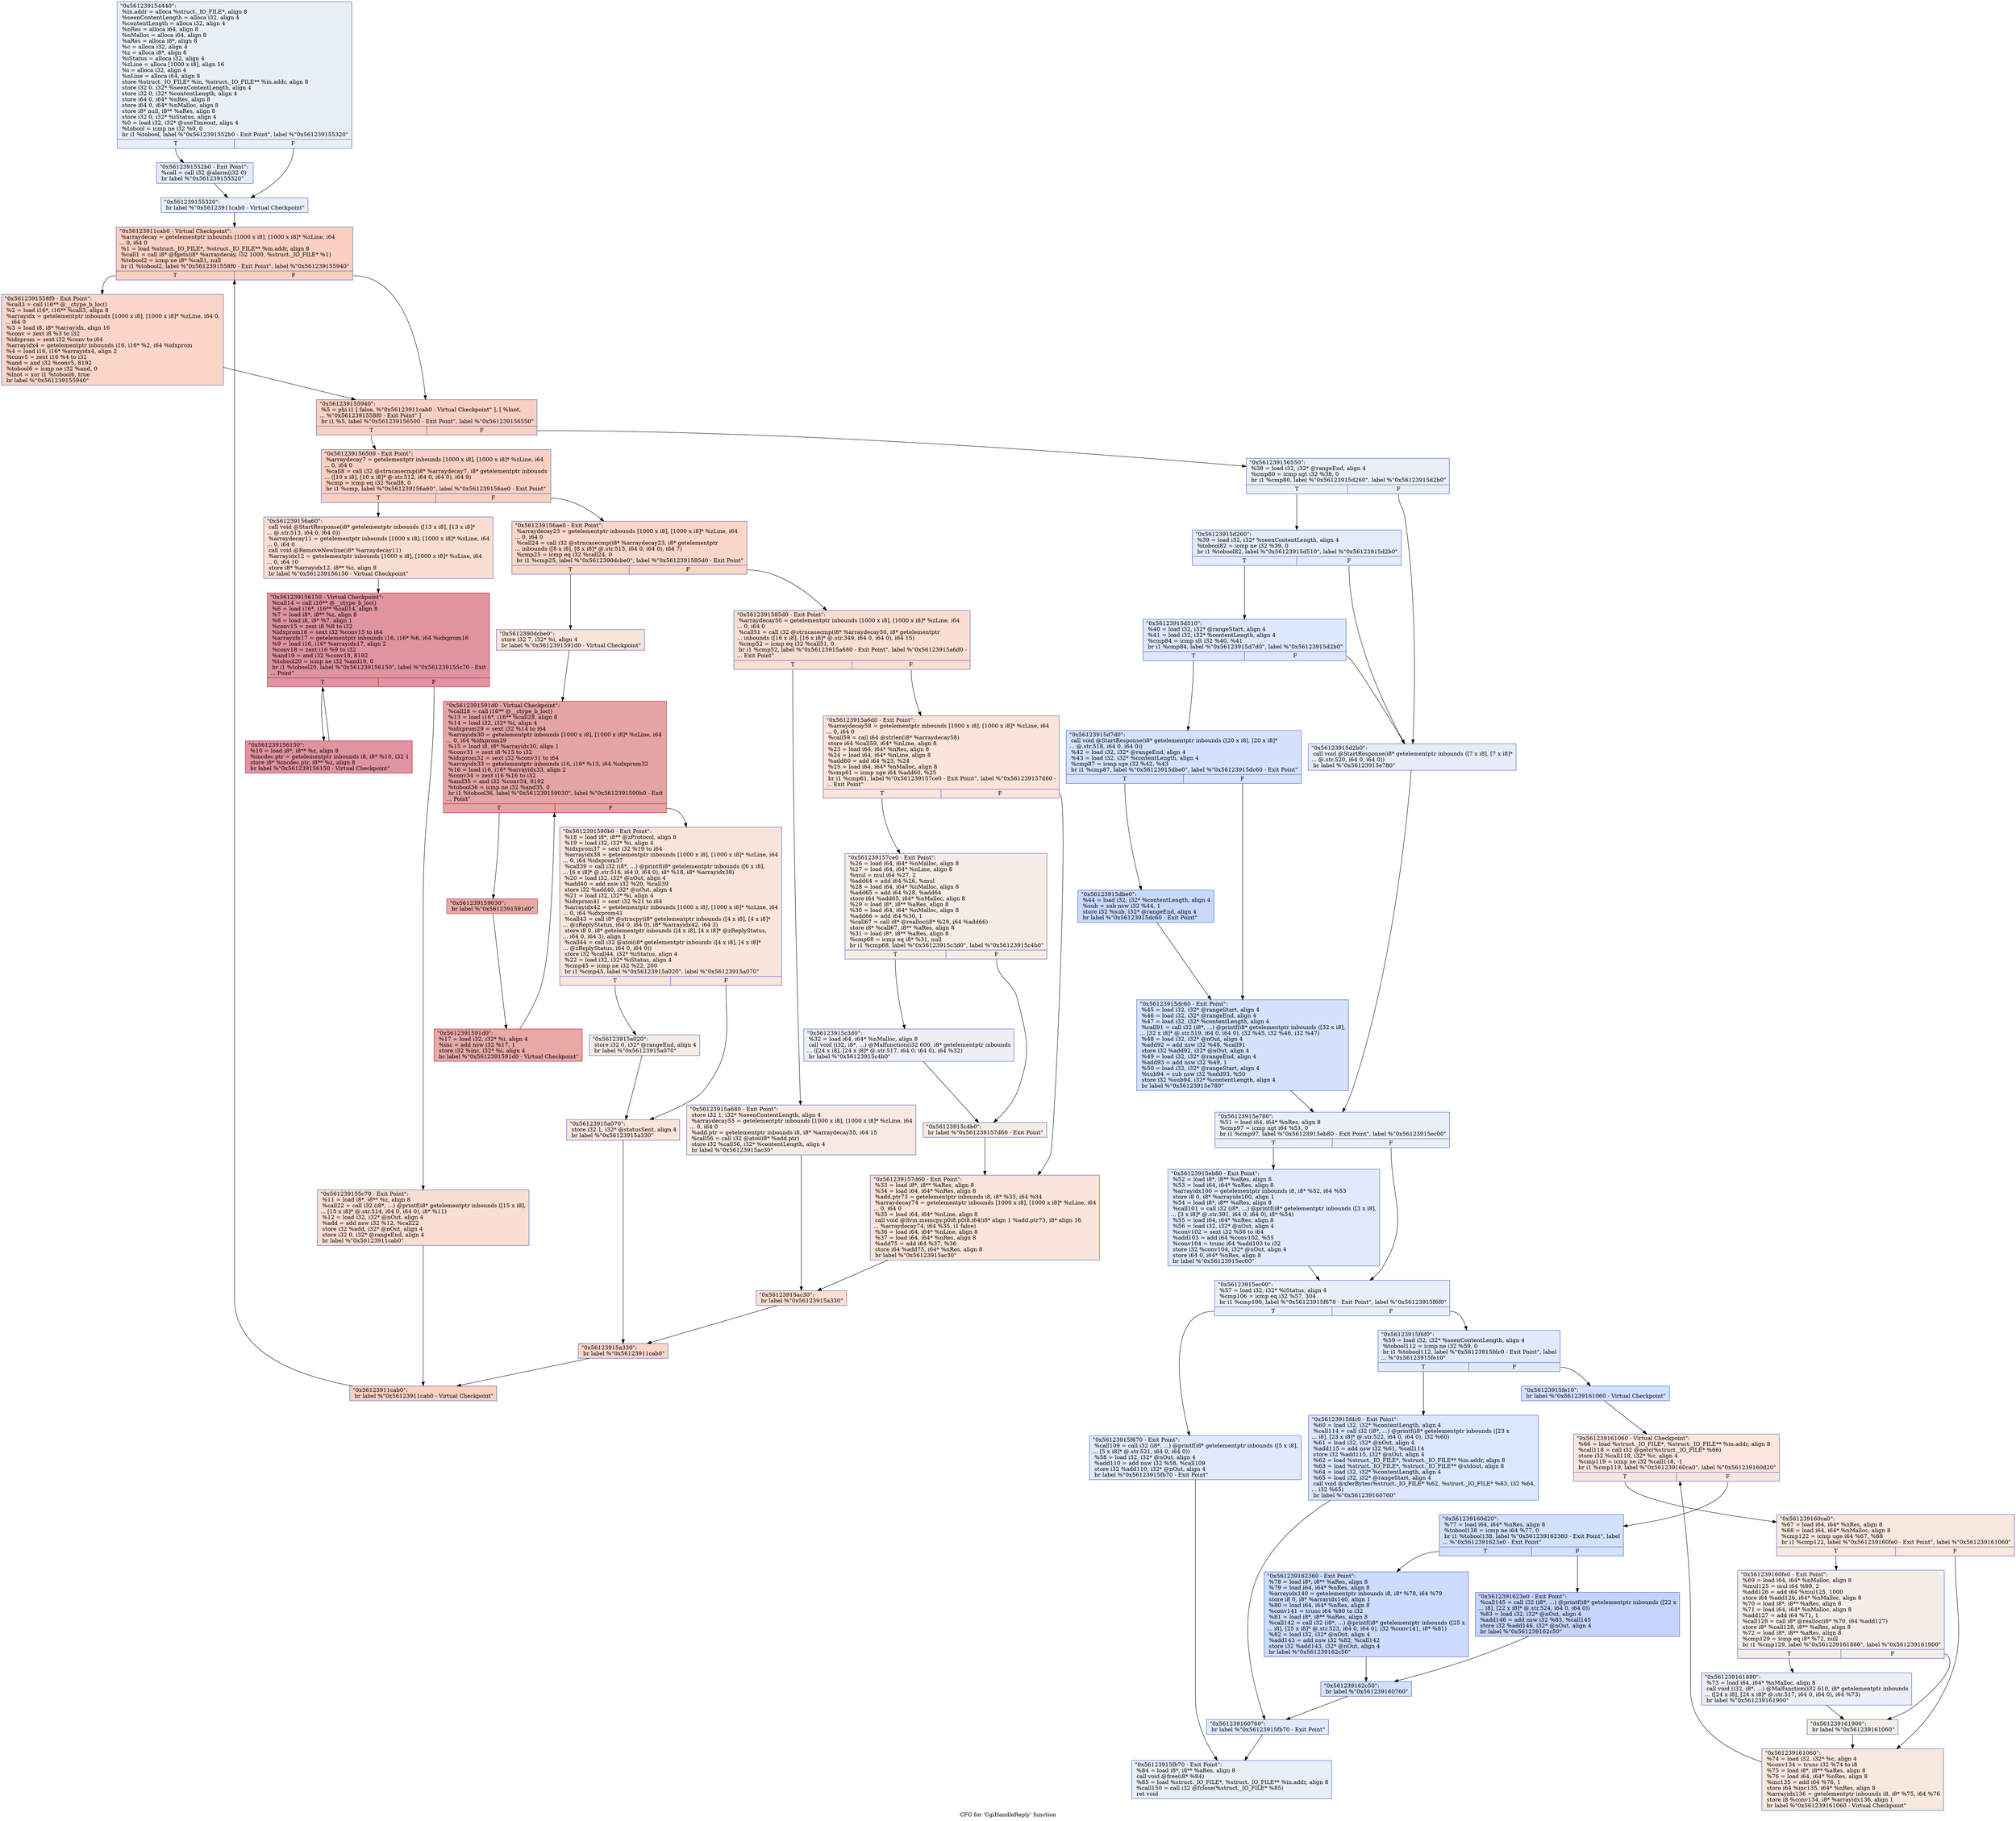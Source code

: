 digraph "CFG for 'CgiHandleReply' function" {
	label="CFG for 'CgiHandleReply' function";

	Node0x561239154440 [shape=record,color="#3d50c3ff", style=filled, fillcolor="#cedaeb70",label="{\"0x561239154440\":\l  %in.addr = alloca %struct._IO_FILE*, align 8\l  %seenContentLength = alloca i32, align 4\l  %contentLength = alloca i32, align 4\l  %nRes = alloca i64, align 8\l  %nMalloc = alloca i64, align 8\l  %aRes = alloca i8*, align 8\l  %c = alloca i32, align 4\l  %z = alloca i8*, align 8\l  %iStatus = alloca i32, align 4\l  %zLine = alloca [1000 x i8], align 16\l  %i = alloca i32, align 4\l  %nLine = alloca i64, align 8\l  store %struct._IO_FILE* %in, %struct._IO_FILE** %in.addr, align 8\l  store i32 0, i32* %seenContentLength, align 4\l  store i32 0, i32* %contentLength, align 4\l  store i64 0, i64* %nRes, align 8\l  store i64 0, i64* %nMalloc, align 8\l  store i8* null, i8** %aRes, align 8\l  store i32 0, i32* %iStatus, align 4\l  %0 = load i32, i32* @useTimeout, align 4\l  %tobool = icmp ne i32 %0, 0\l  br i1 %tobool, label %\"0x5612391552b0 - Exit Point\", label %\"0x561239155320\"\l|{<s0>T|<s1>F}}"];
	Node0x561239154440:s0 -> Node0x5612391552b0;
	Node0x561239154440:s1 -> Node0x561239155320;
	Node0x5612391552b0 [shape=record,color="#3d50c3ff", style=filled, fillcolor="#c1d4f470",label="{\"0x5612391552b0 - Exit Point\":                    \l  %call = call i32 @alarm(i32 0)\l  br label %\"0x561239155320\"\l}"];
	Node0x5612391552b0 -> Node0x561239155320;
	Node0x561239155320 [shape=record,color="#3d50c3ff", style=filled, fillcolor="#cedaeb70",label="{\"0x561239155320\":                                 \l  br label %\"0x56123911cab0 - Virtual Checkpoint\"\l}"];
	Node0x561239155320 -> Node0x5612391555e0;
	Node0x5612391555e0 [shape=record,color="#3d50c3ff", style=filled, fillcolor="#f3947570",label="{\"0x56123911cab0 - Virtual Checkpoint\":            \l  %arraydecay = getelementptr inbounds [1000 x i8], [1000 x i8]* %zLine, i64\l... 0, i64 0\l  %1 = load %struct._IO_FILE*, %struct._IO_FILE** %in.addr, align 8\l  %call1 = call i8* @fgets(i8* %arraydecay, i32 1000, %struct._IO_FILE* %1)\l  %tobool2 = icmp ne i8* %call1, null\l  br i1 %tobool2, label %\"0x5612391558f0 - Exit Point\", label %\"0x561239155940\"\l|{<s0>T|<s1>F}}"];
	Node0x5612391555e0:s0 -> Node0x5612391558f0;
	Node0x5612391555e0:s1 -> Node0x561239155940;
	Node0x5612391558f0 [shape=record,color="#3d50c3ff", style=filled, fillcolor="#f6a38570",label="{\"0x5612391558f0 - Exit Point\":                    \l  %call3 = call i16** @__ctype_b_loc()\l  %2 = load i16*, i16** %call3, align 8\l  %arrayidx = getelementptr inbounds [1000 x i8], [1000 x i8]* %zLine, i64 0,\l... i64 0\l  %3 = load i8, i8* %arrayidx, align 16\l  %conv = zext i8 %3 to i32\l  %idxprom = sext i32 %conv to i64\l  %arrayidx4 = getelementptr inbounds i16, i16* %2, i64 %idxprom\l  %4 = load i16, i16* %arrayidx4, align 2\l  %conv5 = zext i16 %4 to i32\l  %and = and i32 %conv5, 8192\l  %tobool6 = icmp ne i32 %and, 0\l  %lnot = xor i1 %tobool6, true\l  br label %\"0x561239155940\"\l}"];
	Node0x5612391558f0 -> Node0x561239155940;
	Node0x561239155940 [shape=record,color="#3d50c3ff", style=filled, fillcolor="#f3947570",label="{\"0x561239155940\":                                 \l  %5 = phi i1 [ false, %\"0x56123911cab0 - Virtual Checkpoint\" ], [ %lnot,\l... %\"0x5612391558f0 - Exit Point\" ]\l  br i1 %5, label %\"0x561239156500 - Exit Point\", label %\"0x561239156550\"\l|{<s0>T|<s1>F}}"];
	Node0x561239155940:s0 -> Node0x561239156500;
	Node0x561239155940:s1 -> Node0x561239156550;
	Node0x561239156500 [shape=record,color="#3d50c3ff", style=filled, fillcolor="#f3947570",label="{\"0x561239156500 - Exit Point\":                    \l  %arraydecay7 = getelementptr inbounds [1000 x i8], [1000 x i8]* %zLine, i64\l... 0, i64 0\l  %call8 = call i32 @strncasecmp(i8* %arraydecay7, i8* getelementptr inbounds\l... ([10 x i8], [10 x i8]* @.str.512, i64 0, i64 0), i64 9)\l  %cmp = icmp eq i32 %call8, 0\l  br i1 %cmp, label %\"0x561239156a60\", label %\"0x561239156ae0 - Exit Point\"\l|{<s0>T|<s1>F}}"];
	Node0x561239156500:s0 -> Node0x561239156a60;
	Node0x561239156500:s1 -> Node0x561239156ae0;
	Node0x561239156a60 [shape=record,color="#3d50c3ff", style=filled, fillcolor="#f7b59970",label="{\"0x561239156a60\":                                 \l  call void @StartResponse(i8* getelementptr inbounds ([13 x i8], [13 x i8]*\l... @.str.513, i64 0, i64 0))\l  %arraydecay11 = getelementptr inbounds [1000 x i8], [1000 x i8]* %zLine, i64\l... 0, i64 0\l  call void @RemoveNewline(i8* %arraydecay11)\l  %arrayidx12 = getelementptr inbounds [1000 x i8], [1000 x i8]* %zLine, i64\l... 0, i64 10\l  store i8* %arrayidx12, i8** %z, align 8\l  br label %\"0x561239156150 - Virtual Checkpoint\"\l}"];
	Node0x561239156a60 -> Node0x561239157100;
	Node0x561239157100 [shape=record,color="#b70d28ff", style=filled, fillcolor="#b70d2870",label="{\"0x561239156150 - Virtual Checkpoint\":            \l  %call14 = call i16** @__ctype_b_loc()\l  %6 = load i16*, i16** %call14, align 8\l  %7 = load i8*, i8** %z, align 8\l  %8 = load i8, i8* %7, align 1\l  %conv15 = zext i8 %8 to i32\l  %idxprom16 = sext i32 %conv15 to i64\l  %arrayidx17 = getelementptr inbounds i16, i16* %6, i64 %idxprom16\l  %9 = load i16, i16* %arrayidx17, align 2\l  %conv18 = zext i16 %9 to i32\l  %and19 = and i32 %conv18, 8192\l  %tobool20 = icmp ne i32 %and19, 0\l  br i1 %tobool20, label %\"0x561239156150\", label %\"0x561239155c70 - Exit\l... Point\"\l|{<s0>T|<s1>F}}"];
	Node0x561239157100:s0 -> Node0x561239156150;
	Node0x561239157100:s1 -> Node0x561239155c70;
	Node0x561239156150 [shape=record,color="#b70d28ff", style=filled, fillcolor="#b70d2870",label="{\"0x561239156150\":                                 \l  %10 = load i8*, i8** %z, align 8\l  %incdec.ptr = getelementptr inbounds i8, i8* %10, i32 1\l  store i8* %incdec.ptr, i8** %z, align 8\l  br label %\"0x561239156150 - Virtual Checkpoint\"\l}"];
	Node0x561239156150 -> Node0x561239157100;
	Node0x561239155c70 [shape=record,color="#3d50c3ff", style=filled, fillcolor="#f7b59970",label="{\"0x561239155c70 - Exit Point\":                    \l  %11 = load i8*, i8** %z, align 8\l  %call22 = call i32 (i8*, ...) @printf(i8* getelementptr inbounds ([15 x i8],\l... [15 x i8]* @.str.514, i64 0, i64 0), i8* %11)\l  %12 = load i32, i32* @nOut, align 4\l  %add = add nsw i32 %12, %call22\l  store i32 %add, i32* @nOut, align 4\l  store i32 0, i32* @rangeEnd, align 4\l  br label %\"0x56123911cab0\"\l}"];
	Node0x561239155c70 -> Node0x56123911cab0;
	Node0x561239156ae0 [shape=record,color="#3d50c3ff", style=filled, fillcolor="#f6a38570",label="{\"0x561239156ae0 - Exit Point\":                    \l  %arraydecay23 = getelementptr inbounds [1000 x i8], [1000 x i8]* %zLine, i64\l... 0, i64 0\l  %call24 = call i32 @strncasecmp(i8* %arraydecay23, i8* getelementptr\l... inbounds ([8 x i8], [8 x i8]* @.str.515, i64 0, i64 0), i64 7)\l  %cmp25 = icmp eq i32 %call24, 0\l  br i1 %cmp25, label %\"0x5612390dcbe0\", label %\"0x5612391585d0 - Exit Point\"\l|{<s0>T|<s1>F}}"];
	Node0x561239156ae0:s0 -> Node0x5612390dcbe0;
	Node0x561239156ae0:s1 -> Node0x5612391585d0;
	Node0x5612390dcbe0 [shape=record,color="#3d50c3ff", style=filled, fillcolor="#f4c5ad70",label="{\"0x5612390dcbe0\":                                 \l  store i32 7, i32* %i, align 4\l  br label %\"0x5612391591d0 - Virtual Checkpoint\"\l}"];
	Node0x5612390dcbe0 -> Node0x561239158790;
	Node0x561239158790 [shape=record,color="#b70d28ff", style=filled, fillcolor="#c5333470",label="{\"0x5612391591d0 - Virtual Checkpoint\":            \l  %call28 = call i16** @__ctype_b_loc()\l  %13 = load i16*, i16** %call28, align 8\l  %14 = load i32, i32* %i, align 4\l  %idxprom29 = sext i32 %14 to i64\l  %arrayidx30 = getelementptr inbounds [1000 x i8], [1000 x i8]* %zLine, i64\l... 0, i64 %idxprom29\l  %15 = load i8, i8* %arrayidx30, align 1\l  %conv31 = zext i8 %15 to i32\l  %idxprom32 = sext i32 %conv31 to i64\l  %arrayidx33 = getelementptr inbounds i16, i16* %13, i64 %idxprom32\l  %16 = load i16, i16* %arrayidx33, align 2\l  %conv34 = zext i16 %16 to i32\l  %and35 = and i32 %conv34, 8192\l  %tobool36 = icmp ne i32 %and35, 0\l  br i1 %tobool36, label %\"0x561239159030\", label %\"0x5612391590b0 - Exit\l... Point\"\l|{<s0>T|<s1>F}}"];
	Node0x561239158790:s0 -> Node0x561239159030;
	Node0x561239158790:s1 -> Node0x5612391590b0;
	Node0x561239159030 [shape=record,color="#b70d28ff", style=filled, fillcolor="#ca3b3770",label="{\"0x561239159030\":                                 \l  br label %\"0x5612391591d0\"\l}"];
	Node0x561239159030 -> Node0x5612391591d0;
	Node0x5612391591d0 [shape=record,color="#b70d28ff", style=filled, fillcolor="#ca3b3770",label="{\"0x5612391591d0\":                                 \l  %17 = load i32, i32* %i, align 4\l  %inc = add nsw i32 %17, 1\l  store i32 %inc, i32* %i, align 4\l  br label %\"0x5612391591d0 - Virtual Checkpoint\"\l}"];
	Node0x5612391591d0 -> Node0x561239158790;
	Node0x5612391590b0 [shape=record,color="#3d50c3ff", style=filled, fillcolor="#f4c5ad70",label="{\"0x5612391590b0 - Exit Point\":                    \l  %18 = load i8*, i8** @zProtocol, align 8\l  %19 = load i32, i32* %i, align 4\l  %idxprom37 = sext i32 %19 to i64\l  %arrayidx38 = getelementptr inbounds [1000 x i8], [1000 x i8]* %zLine, i64\l... 0, i64 %idxprom37\l  %call39 = call i32 (i8*, ...) @printf(i8* getelementptr inbounds ([6 x i8],\l... [6 x i8]* @.str.516, i64 0, i64 0), i8* %18, i8* %arrayidx38)\l  %20 = load i32, i32* @nOut, align 4\l  %add40 = add nsw i32 %20, %call39\l  store i32 %add40, i32* @nOut, align 4\l  %21 = load i32, i32* %i, align 4\l  %idxprom41 = sext i32 %21 to i64\l  %arrayidx42 = getelementptr inbounds [1000 x i8], [1000 x i8]* %zLine, i64\l... 0, i64 %idxprom41\l  %call43 = call i8* @strncpy(i8* getelementptr inbounds ([4 x i8], [4 x i8]*\l... @zReplyStatus, i64 0, i64 0), i8* %arrayidx42, i64 3)\l  store i8 0, i8* getelementptr inbounds ([4 x i8], [4 x i8]* @zReplyStatus,\l... i64 0, i64 3), align 1\l  %call44 = call i32 @atoi(i8* getelementptr inbounds ([4 x i8], [4 x i8]*\l... @zReplyStatus, i64 0, i64 0))\l  store i32 %call44, i32* %iStatus, align 4\l  %22 = load i32, i32* %iStatus, align 4\l  %cmp45 = icmp ne i32 %22, 200\l  br i1 %cmp45, label %\"0x56123915a020\", label %\"0x56123915a070\"\l|{<s0>T|<s1>F}}"];
	Node0x5612391590b0:s0 -> Node0x56123915a020;
	Node0x5612391590b0:s1 -> Node0x56123915a070;
	Node0x56123915a020 [shape=record,color="#3d50c3ff", style=filled, fillcolor="#ecd3c570",label="{\"0x56123915a020\":                                 \l  store i32 0, i32* @rangeEnd, align 4\l  br label %\"0x56123915a070\"\l}"];
	Node0x56123915a020 -> Node0x56123915a070;
	Node0x56123915a070 [shape=record,color="#3d50c3ff", style=filled, fillcolor="#f4c5ad70",label="{\"0x56123915a070\":                                 \l  store i32 1, i32* @statusSent, align 4\l  br label %\"0x56123915a330\"\l}"];
	Node0x56123915a070 -> Node0x56123915a330;
	Node0x5612391585d0 [shape=record,color="#3d50c3ff", style=filled, fillcolor="#f7b59970",label="{\"0x5612391585d0 - Exit Point\":                    \l  %arraydecay50 = getelementptr inbounds [1000 x i8], [1000 x i8]* %zLine, i64\l... 0, i64 0\l  %call51 = call i32 @strncasecmp(i8* %arraydecay50, i8* getelementptr\l... inbounds ([16 x i8], [16 x i8]* @.str.349, i64 0, i64 0), i64 15)\l  %cmp52 = icmp eq i32 %call51, 0\l  br i1 %cmp52, label %\"0x56123915a680 - Exit Point\", label %\"0x56123915a6d0 -\l... Exit Point\"\l|{<s0>T|<s1>F}}"];
	Node0x5612391585d0:s0 -> Node0x56123915a680;
	Node0x5612391585d0:s1 -> Node0x56123915a6d0;
	Node0x56123915a680 [shape=record,color="#3d50c3ff", style=filled, fillcolor="#efcebd70",label="{\"0x56123915a680 - Exit Point\":                    \l  store i32 1, i32* %seenContentLength, align 4\l  %arraydecay55 = getelementptr inbounds [1000 x i8], [1000 x i8]* %zLine, i64\l... 0, i64 0\l  %add.ptr = getelementptr inbounds i8, i8* %arraydecay55, i64 15\l  %call56 = call i32 @atoi(i8* %add.ptr)\l  store i32 %call56, i32* %contentLength, align 4\l  br label %\"0x56123915ac30\"\l}"];
	Node0x56123915a680 -> Node0x56123915ac30;
	Node0x56123915a6d0 [shape=record,color="#3d50c3ff", style=filled, fillcolor="#f5c1a970",label="{\"0x56123915a6d0 - Exit Point\":                    \l  %arraydecay58 = getelementptr inbounds [1000 x i8], [1000 x i8]* %zLine, i64\l... 0, i64 0\l  %call59 = call i64 @strlen(i8* %arraydecay58)\l  store i64 %call59, i64* %nLine, align 8\l  %23 = load i64, i64* %nRes, align 8\l  %24 = load i64, i64* %nLine, align 8\l  %add60 = add i64 %23, %24\l  %25 = load i64, i64* %nMalloc, align 8\l  %cmp61 = icmp uge i64 %add60, %25\l  br i1 %cmp61, label %\"0x561239157ce0 - Exit Point\", label %\"0x561239157d60 -\l... Exit Point\"\l|{<s0>T|<s1>F}}"];
	Node0x56123915a6d0:s0 -> Node0x561239157ce0;
	Node0x56123915a6d0:s1 -> Node0x561239157d60;
	Node0x561239157ce0 [shape=record,color="#3d50c3ff", style=filled, fillcolor="#ecd3c570",label="{\"0x561239157ce0 - Exit Point\":                    \l  %26 = load i64, i64* %nMalloc, align 8\l  %27 = load i64, i64* %nLine, align 8\l  %mul = mul i64 %27, 2\l  %add64 = add i64 %26, %mul\l  %28 = load i64, i64* %nMalloc, align 8\l  %add65 = add i64 %28, %add64\l  store i64 %add65, i64* %nMalloc, align 8\l  %29 = load i8*, i8** %aRes, align 8\l  %30 = load i64, i64* %nMalloc, align 8\l  %add66 = add i64 %30, 1\l  %call67 = call i8* @realloc(i8* %29, i64 %add66)\l  store i8* %call67, i8** %aRes, align 8\l  %31 = load i8*, i8** %aRes, align 8\l  %cmp68 = icmp eq i8* %31, null\l  br i1 %cmp68, label %\"0x56123915c3d0\", label %\"0x56123915c4b0\"\l|{<s0>T|<s1>F}}"];
	Node0x561239157ce0:s0 -> Node0x56123915c3d0;
	Node0x561239157ce0:s1 -> Node0x56123915c4b0;
	Node0x56123915c3d0 [shape=record,color="#3d50c3ff", style=filled, fillcolor="#d6dce470",label="{\"0x56123915c3d0\":                                 \l  %32 = load i64, i64* %nMalloc, align 8\l  call void (i32, i8*, ...) @Malfunction(i32 600, i8* getelementptr inbounds\l... ([24 x i8], [24 x i8]* @.str.517, i64 0, i64 0), i64 %32)\l  br label %\"0x56123915c4b0\"\l}"];
	Node0x56123915c3d0 -> Node0x56123915c4b0;
	Node0x56123915c4b0 [shape=record,color="#3d50c3ff", style=filled, fillcolor="#ecd3c570",label="{\"0x56123915c4b0\":                                 \l  br label %\"0x561239157d60 - Exit Point\"\l}"];
	Node0x56123915c4b0 -> Node0x561239157d60;
	Node0x561239157d60 [shape=record,color="#3d50c3ff", style=filled, fillcolor="#f5c1a970",label="{\"0x561239157d60 - Exit Point\":                    \l  %33 = load i8*, i8** %aRes, align 8\l  %34 = load i64, i64* %nRes, align 8\l  %add.ptr73 = getelementptr inbounds i8, i8* %33, i64 %34\l  %arraydecay74 = getelementptr inbounds [1000 x i8], [1000 x i8]* %zLine, i64\l... 0, i64 0\l  %35 = load i64, i64* %nLine, align 8\l  call void @llvm.memcpy.p0i8.p0i8.i64(i8* align 1 %add.ptr73, i8* align 16\l... %arraydecay74, i64 %35, i1 false)\l  %36 = load i64, i64* %nLine, align 8\l  %37 = load i64, i64* %nRes, align 8\l  %add75 = add i64 %37, %36\l  store i64 %add75, i64* %nRes, align 8\l  br label %\"0x56123915ac30\"\l}"];
	Node0x561239157d60 -> Node0x56123915ac30;
	Node0x56123915ac30 [shape=record,color="#3d50c3ff", style=filled, fillcolor="#f7b59970",label="{\"0x56123915ac30\":                                 \l  br label %\"0x56123915a330\"\l}"];
	Node0x56123915ac30 -> Node0x56123915a330;
	Node0x56123915a330 [shape=record,color="#3d50c3ff", style=filled, fillcolor="#f6a38570",label="{\"0x56123915a330\":                                 \l  br label %\"0x56123911cab0\"\l}"];
	Node0x56123915a330 -> Node0x56123911cab0;
	Node0x56123911cab0 [shape=record,color="#3d50c3ff", style=filled, fillcolor="#f3947570",label="{\"0x56123911cab0\":                                 \l  br label %\"0x56123911cab0 - Virtual Checkpoint\"\l}"];
	Node0x56123911cab0 -> Node0x5612391555e0;
	Node0x561239156550 [shape=record,color="#3d50c3ff", style=filled, fillcolor="#cedaeb70",label="{\"0x561239156550\":                                 \l  %38 = load i32, i32* @rangeEnd, align 4\l  %cmp80 = icmp sgt i32 %38, 0\l  br i1 %cmp80, label %\"0x56123915d260\", label %\"0x56123915d2b0\"\l|{<s0>T|<s1>F}}"];
	Node0x561239156550:s0 -> Node0x56123915d260;
	Node0x561239156550:s1 -> Node0x56123915d2b0;
	Node0x56123915d260 [shape=record,color="#3d50c3ff", style=filled, fillcolor="#c1d4f470",label="{\"0x56123915d260\":                                 \l  %39 = load i32, i32* %seenContentLength, align 4\l  %tobool82 = icmp ne i32 %39, 0\l  br i1 %tobool82, label %\"0x56123915d510\", label %\"0x56123915d2b0\"\l|{<s0>T|<s1>F}}"];
	Node0x56123915d260:s0 -> Node0x56123915d510;
	Node0x56123915d260:s1 -> Node0x56123915d2b0;
	Node0x56123915d510 [shape=record,color="#3d50c3ff", style=filled, fillcolor="#b2ccfb70",label="{\"0x56123915d510\":                                 \l  %40 = load i32, i32* @rangeStart, align 4\l  %41 = load i32, i32* %contentLength, align 4\l  %cmp84 = icmp slt i32 %40, %41\l  br i1 %cmp84, label %\"0x56123915d7d0\", label %\"0x56123915d2b0\"\l|{<s0>T|<s1>F}}"];
	Node0x56123915d510:s0 -> Node0x56123915d7d0;
	Node0x56123915d510:s1 -> Node0x56123915d2b0;
	Node0x56123915d7d0 [shape=record,color="#3d50c3ff", style=filled, fillcolor="#9ebeff70",label="{\"0x56123915d7d0\":                                 \l  call void @StartResponse(i8* getelementptr inbounds ([20 x i8], [20 x i8]*\l... @.str.518, i64 0, i64 0))\l  %42 = load i32, i32* @rangeEnd, align 4\l  %43 = load i32, i32* %contentLength, align 4\l  %cmp87 = icmp sge i32 %42, %43\l  br i1 %cmp87, label %\"0x56123915dbe0\", label %\"0x56123915dc60 - Exit Point\"\l|{<s0>T|<s1>F}}"];
	Node0x56123915d7d0:s0 -> Node0x56123915dbe0;
	Node0x56123915d7d0:s1 -> Node0x56123915dc60;
	Node0x56123915dbe0 [shape=record,color="#3d50c3ff", style=filled, fillcolor="#85a8fc70",label="{\"0x56123915dbe0\":                                 \l  %44 = load i32, i32* %contentLength, align 4\l  %sub = sub nsw i32 %44, 1\l  store i32 %sub, i32* @rangeEnd, align 4\l  br label %\"0x56123915dc60 - Exit Point\"\l}"];
	Node0x56123915dbe0 -> Node0x56123915dc60;
	Node0x56123915dc60 [shape=record,color="#3d50c3ff", style=filled, fillcolor="#9ebeff70",label="{\"0x56123915dc60 - Exit Point\":                    \l  %45 = load i32, i32* @rangeStart, align 4\l  %46 = load i32, i32* @rangeEnd, align 4\l  %47 = load i32, i32* %contentLength, align 4\l  %call91 = call i32 (i8*, ...) @printf(i8* getelementptr inbounds ([32 x i8],\l... [32 x i8]* @.str.519, i64 0, i64 0), i32 %45, i32 %46, i32 %47)\l  %48 = load i32, i32* @nOut, align 4\l  %add92 = add nsw i32 %48, %call91\l  store i32 %add92, i32* @nOut, align 4\l  %49 = load i32, i32* @rangeEnd, align 4\l  %add93 = add nsw i32 %49, 1\l  %50 = load i32, i32* @rangeStart, align 4\l  %sub94 = sub nsw i32 %add93, %50\l  store i32 %sub94, i32* %contentLength, align 4\l  br label %\"0x56123915e780\"\l}"];
	Node0x56123915dc60 -> Node0x56123915e780;
	Node0x56123915d2b0 [shape=record,color="#3d50c3ff", style=filled, fillcolor="#c7d7f070",label="{\"0x56123915d2b0\":                                 \l  call void @StartResponse(i8* getelementptr inbounds ([7 x i8], [7 x i8]*\l... @.str.520, i64 0, i64 0))\l  br label %\"0x56123915e780\"\l}"];
	Node0x56123915d2b0 -> Node0x56123915e780;
	Node0x56123915e780 [shape=record,color="#3d50c3ff", style=filled, fillcolor="#cedaeb70",label="{\"0x56123915e780\":                                 \l  %51 = load i64, i64* %nRes, align 8\l  %cmp97 = icmp ugt i64 %51, 0\l  br i1 %cmp97, label %\"0x56123915eb80 - Exit Point\", label %\"0x56123915ec00\"\l|{<s0>T|<s1>F}}"];
	Node0x56123915e780:s0 -> Node0x56123915eb80;
	Node0x56123915e780:s1 -> Node0x56123915ec00;
	Node0x56123915eb80 [shape=record,color="#3d50c3ff", style=filled, fillcolor="#b9d0f970",label="{\"0x56123915eb80 - Exit Point\":                    \l  %52 = load i8*, i8** %aRes, align 8\l  %53 = load i64, i64* %nRes, align 8\l  %arrayidx100 = getelementptr inbounds i8, i8* %52, i64 %53\l  store i8 0, i8* %arrayidx100, align 1\l  %54 = load i8*, i8** %aRes, align 8\l  %call101 = call i32 (i8*, ...) @printf(i8* getelementptr inbounds ([3 x i8],\l... [3 x i8]* @.str.391, i64 0, i64 0), i8* %54)\l  %55 = load i64, i64* %nRes, align 8\l  %56 = load i32, i32* @nOut, align 4\l  %conv102 = sext i32 %56 to i64\l  %add103 = add i64 %conv102, %55\l  %conv104 = trunc i64 %add103 to i32\l  store i32 %conv104, i32* @nOut, align 4\l  store i64 0, i64* %nRes, align 8\l  br label %\"0x56123915ec00\"\l}"];
	Node0x56123915eb80 -> Node0x56123915ec00;
	Node0x56123915ec00 [shape=record,color="#3d50c3ff", style=filled, fillcolor="#cedaeb70",label="{\"0x56123915ec00\":                                 \l  %57 = load i32, i32* %iStatus, align 4\l  %cmp106 = icmp eq i32 %57, 304\l  br i1 %cmp106, label %\"0x56123915f670 - Exit Point\", label %\"0x56123915f6f0\"\l|{<s0>T|<s1>F}}"];
	Node0x56123915ec00:s0 -> Node0x56123915f670;
	Node0x56123915ec00:s1 -> Node0x56123915f6f0;
	Node0x56123915f670 [shape=record,color="#3d50c3ff", style=filled, fillcolor="#b9d0f970",label="{\"0x56123915f670 - Exit Point\":                    \l  %call109 = call i32 (i8*, ...) @printf(i8* getelementptr inbounds ([5 x i8],\l... [5 x i8]* @.str.521, i64 0, i64 0))\l  %58 = load i32, i32* @nOut, align 4\l  %add110 = add nsw i32 %58, %call109\l  store i32 %add110, i32* @nOut, align 4\l  br label %\"0x56123915fb70 - Exit Point\"\l}"];
	Node0x56123915f670 -> Node0x56123915fb70;
	Node0x56123915f6f0 [shape=record,color="#3d50c3ff", style=filled, fillcolor="#b9d0f970",label="{\"0x56123915f6f0\":                                 \l  %59 = load i32, i32* %seenContentLength, align 4\l  %tobool112 = icmp ne i32 %59, 0\l  br i1 %tobool112, label %\"0x56123915fdc0 - Exit Point\", label\l... %\"0x56123915fe10\"\l|{<s0>T|<s1>F}}"];
	Node0x56123915f6f0:s0 -> Node0x56123915fdc0;
	Node0x56123915f6f0:s1 -> Node0x56123915fe10;
	Node0x56123915fdc0 [shape=record,color="#3d50c3ff", style=filled, fillcolor="#abc8fd70",label="{\"0x56123915fdc0 - Exit Point\":                    \l  %60 = load i32, i32* %contentLength, align 4\l  %call114 = call i32 (i8*, ...) @printf(i8* getelementptr inbounds ([23 x\l... i8], [23 x i8]* @.str.522, i64 0, i64 0), i32 %60)\l  %61 = load i32, i32* @nOut, align 4\l  %add115 = add nsw i32 %61, %call114\l  store i32 %add115, i32* @nOut, align 4\l  %62 = load %struct._IO_FILE*, %struct._IO_FILE** %in.addr, align 8\l  %63 = load %struct._IO_FILE*, %struct._IO_FILE** @stdout, align 8\l  %64 = load i32, i32* %contentLength, align 4\l  %65 = load i32, i32* @rangeStart, align 4\l  call void @xferBytes(%struct._IO_FILE* %62, %struct._IO_FILE* %63, i32 %64,\l... i32 %65)\l  br label %\"0x561239160760\"\l}"];
	Node0x56123915fdc0 -> Node0x561239160760;
	Node0x56123915fe10 [shape=record,color="#3d50c3ff", style=filled, fillcolor="#9abbff70",label="{\"0x56123915fe10\":                                 \l  br label %\"0x561239161060 - Virtual Checkpoint\"\l}"];
	Node0x56123915fe10 -> Node0x561239160850;
	Node0x561239160850 [shape=record,color="#3d50c3ff", style=filled, fillcolor="#f3c7b170",label="{\"0x561239161060 - Virtual Checkpoint\":            \l  %66 = load %struct._IO_FILE*, %struct._IO_FILE** %in.addr, align 8\l  %call118 = call i32 @getc(%struct._IO_FILE* %66)\l  store i32 %call118, i32* %c, align 4\l  %cmp119 = icmp ne i32 %call118, -1\l  br i1 %cmp119, label %\"0x561239160ca0\", label %\"0x561239160d20\"\l|{<s0>T|<s1>F}}"];
	Node0x561239160850:s0 -> Node0x561239160ca0;
	Node0x561239160850:s1 -> Node0x561239160d20;
	Node0x561239160ca0 [shape=record,color="#3d50c3ff", style=filled, fillcolor="#f2cab570",label="{\"0x561239160ca0\":                                 \l  %67 = load i64, i64* %nRes, align 8\l  %68 = load i64, i64* %nMalloc, align 8\l  %cmp122 = icmp uge i64 %67, %68\l  br i1 %cmp122, label %\"0x561239160fe0 - Exit Point\", label %\"0x561239161060\"\l|{<s0>T|<s1>F}}"];
	Node0x561239160ca0:s0 -> Node0x561239160fe0;
	Node0x561239160ca0:s1 -> Node0x561239161060;
	Node0x561239160fe0 [shape=record,color="#3d50c3ff", style=filled, fillcolor="#e8d6cc70",label="{\"0x561239160fe0 - Exit Point\":                    \l  %69 = load i64, i64* %nMalloc, align 8\l  %mul125 = mul i64 %69, 2\l  %add126 = add i64 %mul125, 1000\l  store i64 %add126, i64* %nMalloc, align 8\l  %70 = load i8*, i8** %aRes, align 8\l  %71 = load i64, i64* %nMalloc, align 8\l  %add127 = add i64 %71, 1\l  %call128 = call i8* @realloc(i8* %70, i64 %add127)\l  store i8* %call128, i8** %aRes, align 8\l  %72 = load i8*, i8** %aRes, align 8\l  %cmp129 = icmp eq i8* %72, null\l  br i1 %cmp129, label %\"0x561239161880\", label %\"0x561239161900\"\l|{<s0>T|<s1>F}}"];
	Node0x561239160fe0:s0 -> Node0x561239161880;
	Node0x561239160fe0:s1 -> Node0x561239161900;
	Node0x561239161880 [shape=record,color="#3d50c3ff", style=filled, fillcolor="#d1dae970",label="{\"0x561239161880\":                                 \l  %73 = load i64, i64* %nMalloc, align 8\l  call void (i32, i8*, ...) @Malfunction(i32 610, i8* getelementptr inbounds\l... ([24 x i8], [24 x i8]* @.str.517, i64 0, i64 0), i64 %73)\l  br label %\"0x561239161900\"\l}"];
	Node0x561239161880 -> Node0x561239161900;
	Node0x561239161900 [shape=record,color="#3d50c3ff", style=filled, fillcolor="#e8d6cc70",label="{\"0x561239161900\":                                 \l  br label %\"0x561239161060\"\l}"];
	Node0x561239161900 -> Node0x561239161060;
	Node0x561239161060 [shape=record,color="#3d50c3ff", style=filled, fillcolor="#f2cab570",label="{\"0x561239161060\":                                 \l  %74 = load i32, i32* %c, align 4\l  %conv134 = trunc i32 %74 to i8\l  %75 = load i8*, i8** %aRes, align 8\l  %76 = load i64, i64* %nRes, align 8\l  %inc135 = add i64 %76, 1\l  store i64 %inc135, i64* %nRes, align 8\l  %arrayidx136 = getelementptr inbounds i8, i8* %75, i64 %76\l  store i8 %conv134, i8* %arrayidx136, align 1\l  br label %\"0x561239161060 - Virtual Checkpoint\"\l}"];
	Node0x561239161060 -> Node0x561239160850;
	Node0x561239160d20 [shape=record,color="#3d50c3ff", style=filled, fillcolor="#9abbff70",label="{\"0x561239160d20\":                                 \l  %77 = load i64, i64* %nRes, align 8\l  %tobool138 = icmp ne i64 %77, 0\l  br i1 %tobool138, label %\"0x561239162360 - Exit Point\", label\l... %\"0x5612391623e0 - Exit Point\"\l|{<s0>T|<s1>F}}"];
	Node0x561239160d20:s0 -> Node0x561239162360;
	Node0x561239160d20:s1 -> Node0x5612391623e0;
	Node0x561239162360 [shape=record,color="#3d50c3ff", style=filled, fillcolor="#8caffe70",label="{\"0x561239162360 - Exit Point\":                    \l  %78 = load i8*, i8** %aRes, align 8\l  %79 = load i64, i64* %nRes, align 8\l  %arrayidx140 = getelementptr inbounds i8, i8* %78, i64 %79\l  store i8 0, i8* %arrayidx140, align 1\l  %80 = load i64, i64* %nRes, align 8\l  %conv141 = trunc i64 %80 to i32\l  %81 = load i8*, i8** %aRes, align 8\l  %call142 = call i32 (i8*, ...) @printf(i8* getelementptr inbounds ([25 x\l... i8], [25 x i8]* @.str.523, i64 0, i64 0), i32 %conv141, i8* %81)\l  %82 = load i32, i32* @nOut, align 4\l  %add143 = add nsw i32 %82, %call142\l  store i32 %add143, i32* @nOut, align 4\l  br label %\"0x561239162c50\"\l}"];
	Node0x561239162360 -> Node0x561239162c50;
	Node0x5612391623e0 [shape=record,color="#3d50c3ff", style=filled, fillcolor="#7a9df870",label="{\"0x5612391623e0 - Exit Point\":                    \l  %call145 = call i32 (i8*, ...) @printf(i8* getelementptr inbounds ([22 x\l... i8], [22 x i8]* @.str.524, i64 0, i64 0))\l  %83 = load i32, i32* @nOut, align 4\l  %add146 = add nsw i32 %83, %call145\l  store i32 %add146, i32* @nOut, align 4\l  br label %\"0x561239162c50\"\l}"];
	Node0x5612391623e0 -> Node0x561239162c50;
	Node0x561239162c50 [shape=record,color="#3d50c3ff", style=filled, fillcolor="#9abbff70",label="{\"0x561239162c50\":                                 \l  br label %\"0x561239160760\"\l}"];
	Node0x561239162c50 -> Node0x561239160760;
	Node0x561239160760 [shape=record,color="#3d50c3ff", style=filled, fillcolor="#b9d0f970",label="{\"0x561239160760\":                                 \l  br label %\"0x56123915fb70 - Exit Point\"\l}"];
	Node0x561239160760 -> Node0x56123915fb70;
	Node0x56123915fb70 [shape=record,color="#3d50c3ff", style=filled, fillcolor="#cedaeb70",label="{\"0x56123915fb70 - Exit Point\":                    \l  %84 = load i8*, i8** %aRes, align 8\l  call void @free(i8* %84)\l  %85 = load %struct._IO_FILE*, %struct._IO_FILE** %in.addr, align 8\l  %call150 = call i32 @fclose(%struct._IO_FILE* %85)\l  ret void\l}"];
}
